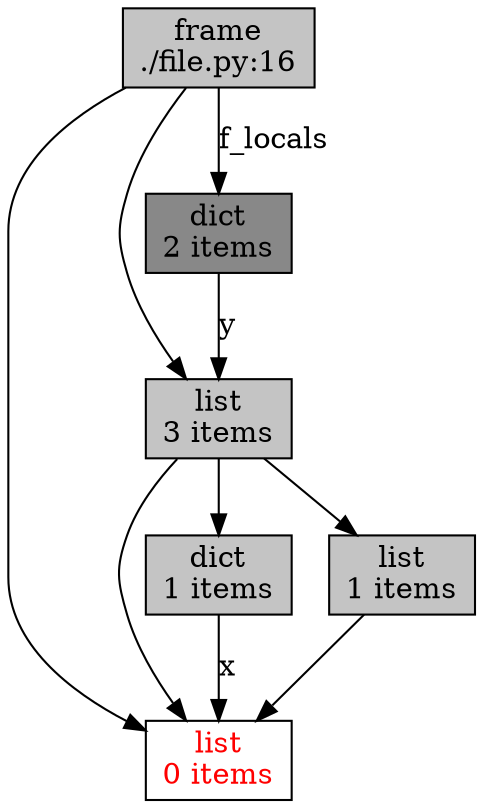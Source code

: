 digraph ObjectGraph {
  node[shape=box, style=filled, fillcolor=white];
  o4484637976[fontcolor=red];
  o4484637976[label="list\n0 items"];
  o4484637976[fillcolor="0,0,1"];
  o140638586098768 -> o4484637976;
  o4484638624 -> o4484637976;
  o4484687024 -> o4484637976 [label="x",weight=2];
  o4484629640 -> o4484637976;
  o140638586098768[label="frame\n./file.py:16"];
  o140638586098768[fillcolor="0,0,0.766667"];
  o4484638624[label="list\n3 items"];
  o4484638624[fillcolor="0,0,0.766667"];
  o4484687864 -> o4484638624 [label="y",weight=2];
  o140638586098768 -> o4484638624;
  o4484687024[label="dict\n1 items"];
  o4484687024[fillcolor="0,0,0.766667"];
  o4484638624 -> o4484687024;
  o4484629640[label="list\n1 items"];
  o4484629640[fillcolor="0,0,0.766667"];
  o4484638624 -> o4484629640;
  o4484687864[label="dict\n2 items"];
  o4484687864[fillcolor="0,0,0.533333"];
  o140638586098768 -> o4484687864 [label="f_locals",weight=10];
}
